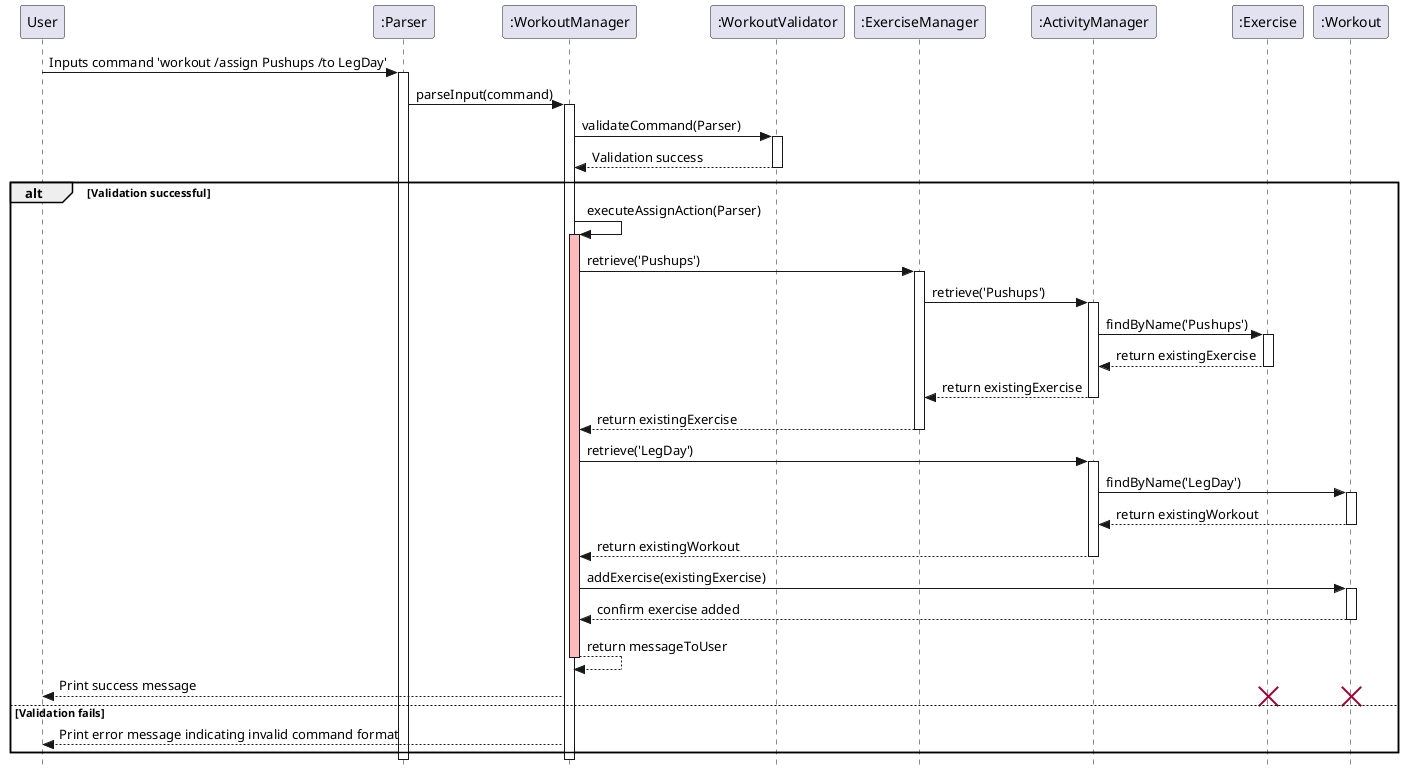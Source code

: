 @startuml SequenceDiagram

skinparam classAttributeIconSize 0
skinparam style strictuml
participant User
participant ":Parser" as Parser
participant ":WorkoutManager" as WorkoutManager
participant ":WorkoutValidator" as Validator
participant ":ExerciseManager" as ExerciseManager
participant ":ActivityManager" as ActivityManager
participant ":Exercise" as Exercise
participant ":Workout" as Workout

User -> Parser : Inputs command 'workout /assign Pushups /to LegDay'
activate Parser
Parser -> WorkoutManager : parseInput(command)
activate WorkoutManager

WorkoutManager -> Validator : validateCommand(Parser)
activate Validator
Validator --> WorkoutManager : Validation success
deactivate Validator

alt Validation successful

    WorkoutManager -> WorkoutManager : executeAssignAction(Parser)
    activate WorkoutManager #FFBBBB

    WorkoutManager -> ExerciseManager : retrieve('Pushups')
    activate ExerciseManager
    ExerciseManager -> ActivityManager : retrieve('Pushups')
    activate ActivityManager
    ActivityManager -> Exercise : findByName('Pushups')
    activate Exercise
    Exercise --> ActivityManager : return existingExercise
    deactivate Exercise
    ActivityManager --> ExerciseManager : return existingExercise
    deactivate ActivityManager
    ExerciseManager --> WorkoutManager : return existingExercise
    deactivate ExerciseManager

    WorkoutManager -> ActivityManager : retrieve('LegDay')
    activate ActivityManager
    ActivityManager -> Workout : findByName('LegDay')
    activate Workout
    Workout --> ActivityManager : return existingWorkout
    deactivate Workout
    ActivityManager --> WorkoutManager : return existingWorkout
    deactivate ActivityManager

    WorkoutManager -> Workout : addExercise(existingExercise)
    activate Workout
    Workout --> WorkoutManager : confirm exercise added
    deactivate Workout

    WorkoutManager --> WorkoutManager : return messageToUser
    deactivate WorkoutManager #FFBBBB
    WorkoutManager --> User : Print success message
    destroy Workout
    destroy Exercise

else Validation fails
    WorkoutManager --> User : Print error message indicating invalid command format
end

deactivate WorkoutManager
deactivate Parser

@enduml
